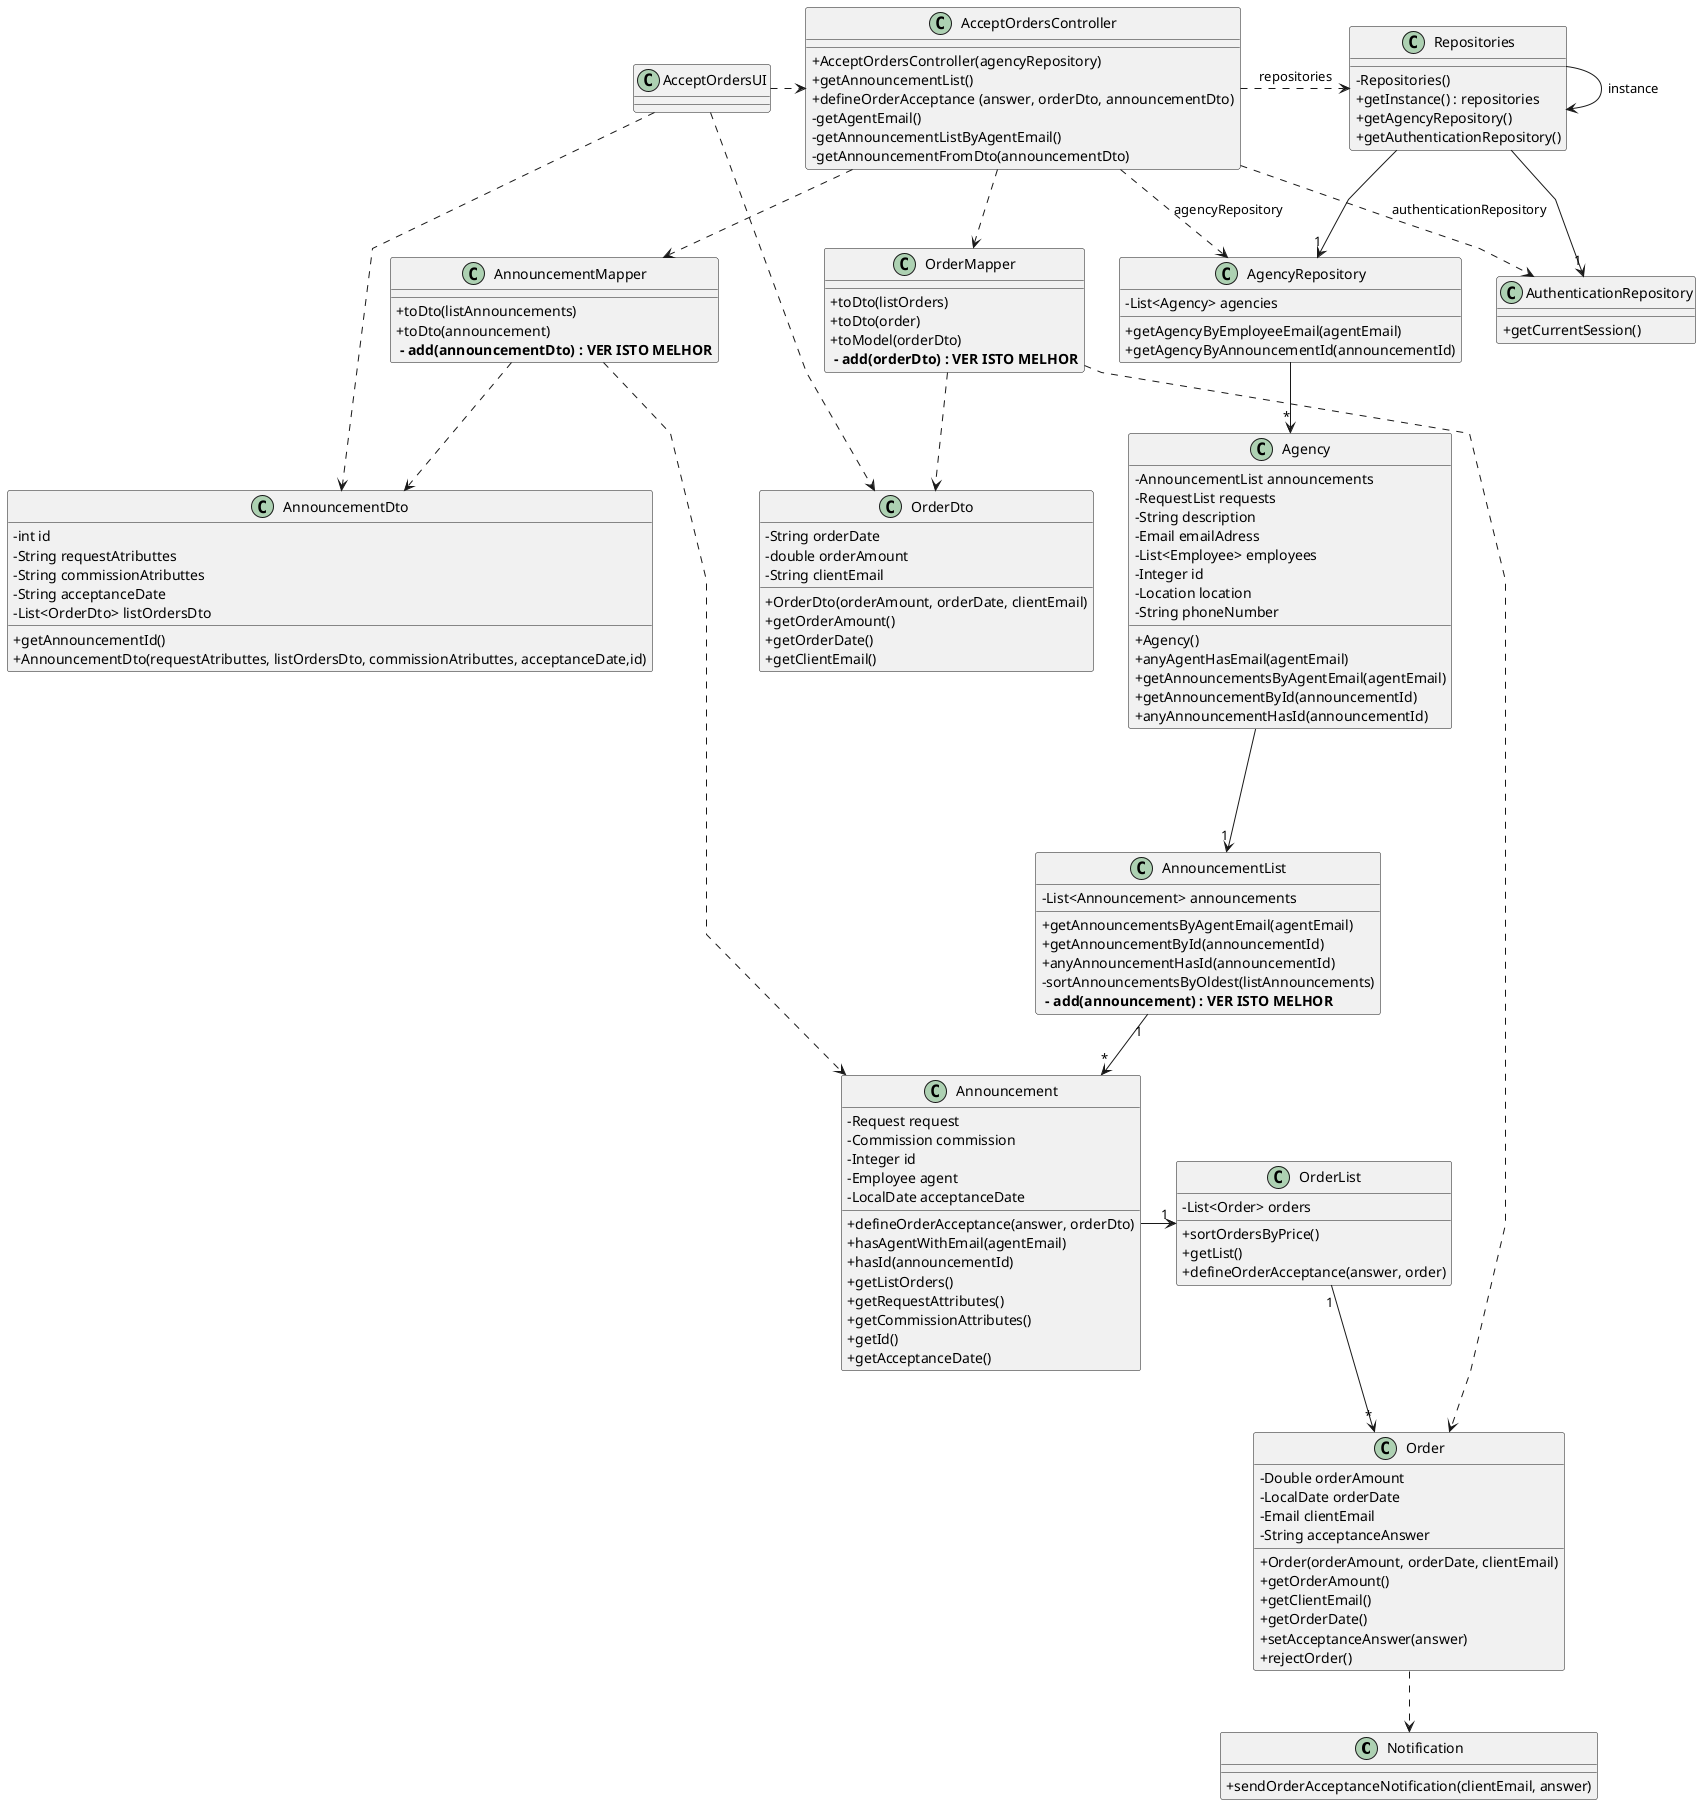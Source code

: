 @startuml
'skinparam monochrome true
skinparam packageStyle rectangle
skinparam shadowing false
skinparam linetype polyline
'skinparam linetype orto

skinparam classAttributeIconSize 0

class Notification {
+ sendOrderAcceptanceNotification(clientEmail, answer)
}

class Order {
    - Double orderAmount
    - LocalDate orderDate
    - Email clientEmail
    - String acceptanceAnswer
    + Order(orderAmount, orderDate, clientEmail)
    + getOrderAmount()
    + getClientEmail()
    + getOrderDate()
    + setAcceptanceAnswer(answer)
    + rejectOrder()
}

class OrderMapper {
    + toDto(listOrders)
    + toDto(order)
    + toModel(orderDto)
    ** - add(orderDto) : VER ISTO MELHOR**
}

class OrderList {
    - List<Order> orders
    + sortOrdersByPrice()
    + getList()
    + defineOrderAcceptance(answer, order)
}

class OrderDto {
    - String orderDate
    - double orderAmount
    - String clientEmail
    + OrderDto(orderAmount, orderDate, clientEmail)
    + getOrderAmount()
    + getOrderDate()
    + getClientEmail()
}

class Announcement {
    - Request request
    - Commission commission
    - Integer id
    - Employee agent
    - LocalDate acceptanceDate
    + defineOrderAcceptance(answer, orderDto)
    + hasAgentWithEmail(agentEmail)
    + hasId(announcementId)
    + getListOrders()
    + getRequestAttributes()
    + getCommissionAttributes()
    + getId()
    + getAcceptanceDate()
}

class AnnouncementDto {
    - int id
    - String requestAtributtes
    - String commissionAtributtes
    - String acceptanceDate
    - List<OrderDto> listOrdersDto
    + getAnnouncementId()
    + AnnouncementDto(requestAtributtes, listOrdersDto, commissionAtributtes, acceptanceDate,id)
}

class AnnouncementList {
    - List<Announcement> announcements
    + getAnnouncementsByAgentEmail(agentEmail)
    + getAnnouncementById(announcementId)
    + anyAnnouncementHasId(announcementId)
    - sortAnnouncementsByOldest(listAnnouncements)
    ** - add(announcement) : VER ISTO MELHOR**
}

class AnnouncementMapper {
    + toDto(listAnnouncements)
    + toDto(announcement)
    ** - add(announcementDto) : VER ISTO MELHOR**
}

class Agency {
    - AnnouncementList announcements
    - RequestList requests
    - String description
    - Email emailAdress
    - List<Employee> employees
    - Integer id
    - Location location
    - String phoneNumber
    + Agency()
    + anyAgentHasEmail(agentEmail)
    + getAnnouncementsByAgentEmail(agentEmail)
    + getAnnouncementById(announcementId)
    + anyAnnouncementHasId(announcementId)
}

class AgencyRepository {
    - List<Agency> agencies
    + getAgencyByEmployeeEmail(agentEmail)
    + getAgencyByAnnouncementId(announcementId)
}
class AuthenticationRepository{
 + getCurrentSession()
}

class Repositories {
    - Repositories()
    + getInstance() : repositories
    + getAgencyRepository()
    + getAuthenticationRepository()

}

class AcceptOrdersController {
    + AcceptOrdersController(agencyRepository)
    + getAnnouncementList()
    + defineOrderAcceptance (answer, orderDto, announcementDto)
    - getAgentEmail()
    - getAnnouncementListByAgentEmail()
    - getAnnouncementFromDto(announcementDto)
}


class AcceptOrdersUI {
}

Repositories -> Repositories : instance

AcceptOrdersUI .> AcceptOrdersController
AcceptOrdersController .> Repositories : repositories
AcceptOrdersController .-> AgencyRepository : agencyRepository
AcceptOrdersController .-> AuthenticationRepository :  authenticationRepository
AcceptOrdersController .-> AnnouncementMapper
AnnouncementMapper .-> AnnouncementDto
AnnouncementMapper .> Announcement
AcceptOrdersController .-> OrderMapper
OrderMapper .-> OrderDto
OrderMapper.> Order
AcceptOrdersUI .> AnnouncementDto
AcceptOrdersUI .> OrderDto
Repositories --> "1" AuthenticationRepository
Repositories --> "1" AgencyRepository
AgencyRepository --> "*" Agency
Agency ---> "1" AnnouncementList
AnnouncementList "1" --> "*" Announcement
Announcement -> "1" OrderList
OrderList "1" --> "*" Order
Order .-> Notification


@enduml